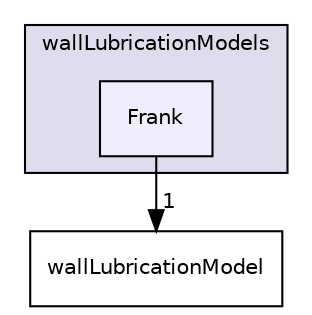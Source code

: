 digraph "Frank" {
  bgcolor=transparent;
  compound=true
  node [ fontsize="10", fontname="Helvetica"];
  edge [ labelfontsize="10", labelfontname="Helvetica"];
  subgraph clusterdir_1a12e3e88fc4e3db840e93c07d652d42 {
    graph [ bgcolor="#ddddee", pencolor="black", label="wallLubricationModels" fontname="Helvetica", fontsize="10", URL="dir_1a12e3e88fc4e3db840e93c07d652d42.html"]
  dir_e3883645a2c3d7c6a227196fb24bea5e [shape=box, label="Frank", style="filled", fillcolor="#eeeeff", pencolor="black", URL="dir_e3883645a2c3d7c6a227196fb24bea5e.html"];
  }
  dir_3d649760e23cfb07ad95640df7b87e9e [shape=box label="wallLubricationModel" URL="dir_3d649760e23cfb07ad95640df7b87e9e.html"];
  dir_e3883645a2c3d7c6a227196fb24bea5e->dir_3d649760e23cfb07ad95640df7b87e9e [headlabel="1", labeldistance=1.5 headhref="dir_000085_000155.html"];
}
